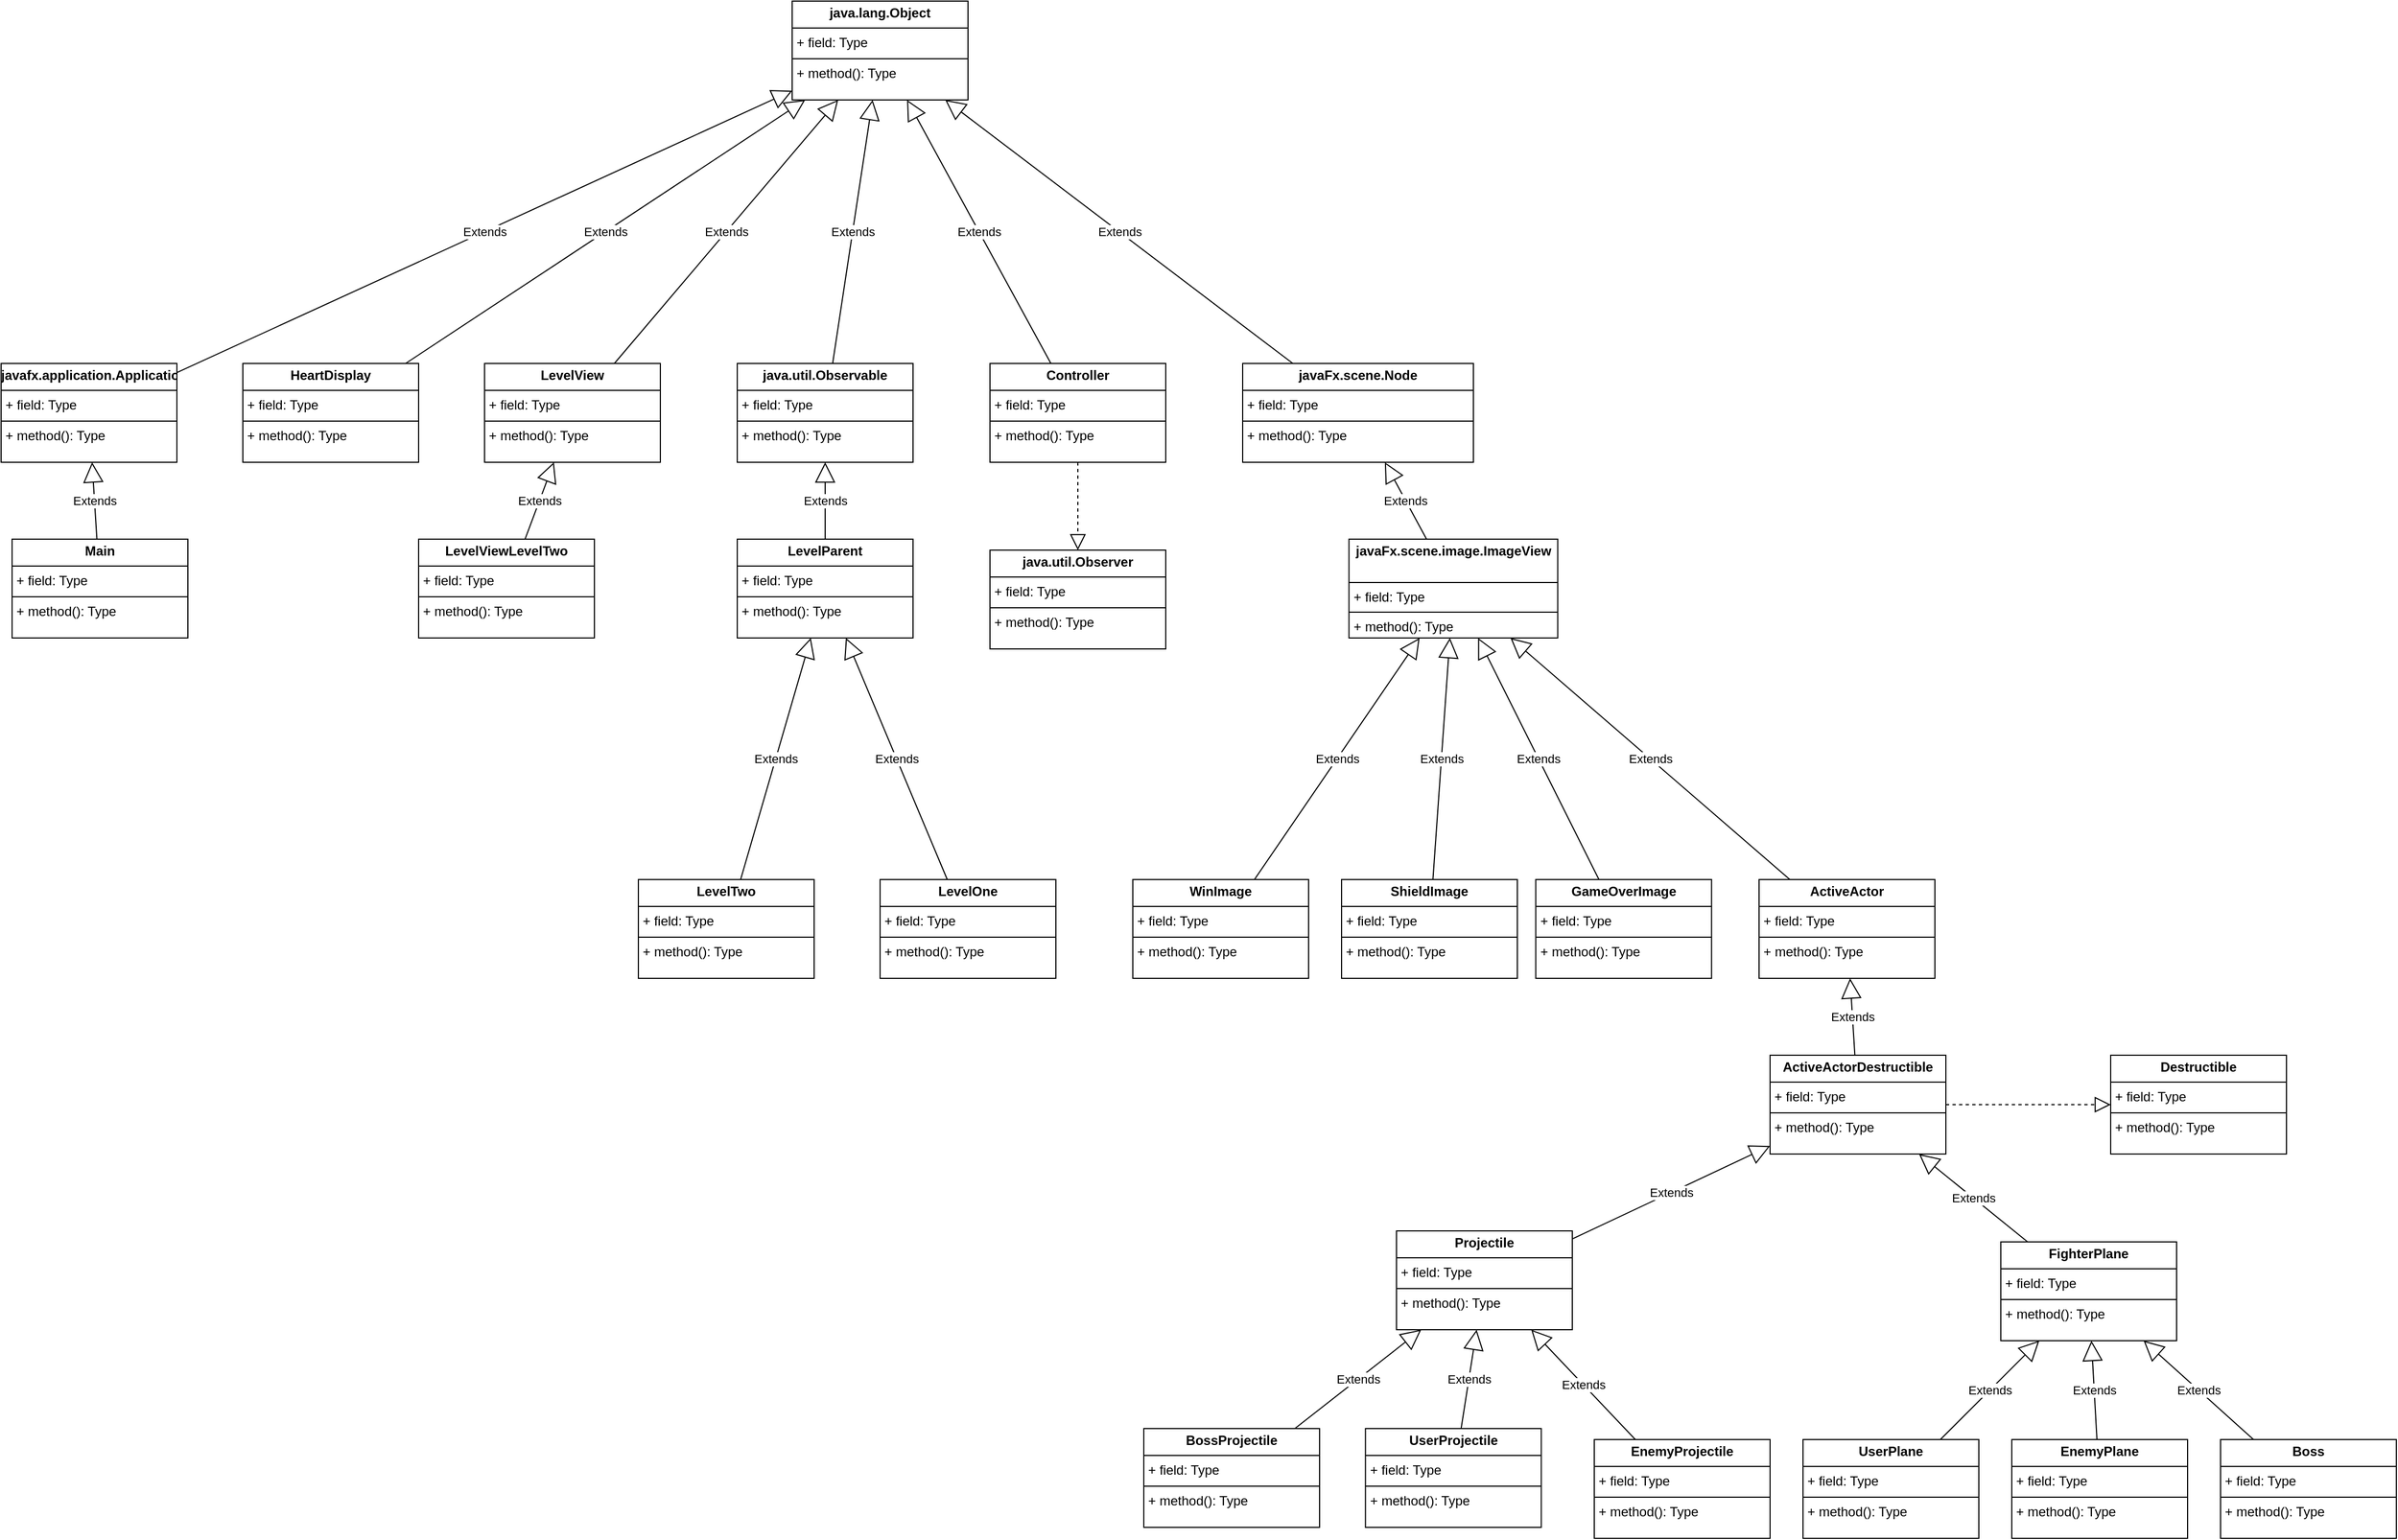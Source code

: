 <mxfile version="24.7.8">
  <diagram id="C5RBs43oDa-KdzZeNtuy" name="Page-1">
    <mxGraphModel dx="1410" dy="1514" grid="1" gridSize="10" guides="1" tooltips="1" connect="1" arrows="1" fold="1" page="1" pageScale="1" pageWidth="827" pageHeight="1169" math="0" shadow="0">
      <root>
        <mxCell id="WIyWlLk6GJQsqaUBKTNV-0" />
        <mxCell id="WIyWlLk6GJQsqaUBKTNV-1" parent="WIyWlLk6GJQsqaUBKTNV-0" />
        <mxCell id="UPdafkcV8cUDUH9bZwVA-0" value="&lt;p style=&quot;margin:0px;margin-top:4px;text-align:center;&quot;&gt;&lt;b&gt;Main&lt;/b&gt;&lt;/p&gt;&lt;hr size=&quot;1&quot; style=&quot;border-style:solid;&quot;&gt;&lt;p style=&quot;margin:0px;margin-left:4px;&quot;&gt;+ field: Type&lt;/p&gt;&lt;hr size=&quot;1&quot; style=&quot;border-style:solid;&quot;&gt;&lt;p style=&quot;margin:0px;margin-left:4px;&quot;&gt;+ method(): Type&lt;/p&gt;" style="verticalAlign=top;align=left;overflow=fill;html=1;whiteSpace=wrap;" parent="WIyWlLk6GJQsqaUBKTNV-1" vertex="1">
          <mxGeometry x="-690" y="10" width="160" height="90" as="geometry" />
        </mxCell>
        <mxCell id="UPdafkcV8cUDUH9bZwVA-1" value="&lt;p style=&quot;margin:0px;margin-top:4px;text-align:center;&quot;&gt;&lt;b&gt;Controller&lt;/b&gt;&lt;/p&gt;&lt;hr size=&quot;1&quot; style=&quot;border-style:solid;&quot;&gt;&lt;p style=&quot;margin:0px;margin-left:4px;&quot;&gt;+ field: Type&lt;/p&gt;&lt;hr size=&quot;1&quot; style=&quot;border-style:solid;&quot;&gt;&lt;p style=&quot;margin:0px;margin-left:4px;&quot;&gt;+ method(): Type&lt;/p&gt;" style="verticalAlign=top;align=left;overflow=fill;html=1;whiteSpace=wrap;" parent="WIyWlLk6GJQsqaUBKTNV-1" vertex="1">
          <mxGeometry x="200" y="-150" width="160" height="90" as="geometry" />
        </mxCell>
        <mxCell id="UPdafkcV8cUDUH9bZwVA-2" value="&lt;p style=&quot;margin:0px;margin-top:4px;text-align:center;&quot;&gt;&lt;b&gt;HeartDisplay&lt;/b&gt;&lt;/p&gt;&lt;hr size=&quot;1&quot; style=&quot;border-style:solid;&quot;&gt;&lt;p style=&quot;margin:0px;margin-left:4px;&quot;&gt;+ field: Type&lt;/p&gt;&lt;hr size=&quot;1&quot; style=&quot;border-style:solid;&quot;&gt;&lt;p style=&quot;margin:0px;margin-left:4px;&quot;&gt;+ method(): Type&lt;/p&gt;" style="verticalAlign=top;align=left;overflow=fill;html=1;whiteSpace=wrap;" parent="WIyWlLk6GJQsqaUBKTNV-1" vertex="1">
          <mxGeometry x="-480" y="-150" width="160" height="90" as="geometry" />
        </mxCell>
        <mxCell id="UPdafkcV8cUDUH9bZwVA-3" value="&lt;p style=&quot;margin:0px;margin-top:4px;text-align:center;&quot;&gt;&lt;b&gt;LevelView&lt;/b&gt;&lt;/p&gt;&lt;hr size=&quot;1&quot; style=&quot;border-style:solid;&quot;&gt;&lt;p style=&quot;margin:0px;margin-left:4px;&quot;&gt;+ field: Type&lt;/p&gt;&lt;hr size=&quot;1&quot; style=&quot;border-style:solid;&quot;&gt;&lt;p style=&quot;margin:0px;margin-left:4px;&quot;&gt;+ method(): Type&lt;/p&gt;" style="verticalAlign=top;align=left;overflow=fill;html=1;whiteSpace=wrap;" parent="WIyWlLk6GJQsqaUBKTNV-1" vertex="1">
          <mxGeometry x="-260" y="-150" width="160" height="90" as="geometry" />
        </mxCell>
        <mxCell id="UPdafkcV8cUDUH9bZwVA-4" value="&lt;p style=&quot;margin:0px;margin-top:4px;text-align:center;&quot;&gt;&lt;b&gt;LevelViewLevelTwo&lt;/b&gt;&lt;/p&gt;&lt;hr size=&quot;1&quot; style=&quot;border-style:solid;&quot;&gt;&lt;p style=&quot;margin:0px;margin-left:4px;&quot;&gt;+ field: Type&lt;/p&gt;&lt;hr size=&quot;1&quot; style=&quot;border-style:solid;&quot;&gt;&lt;p style=&quot;margin:0px;margin-left:4px;&quot;&gt;+ method(): Type&lt;/p&gt;" style="verticalAlign=top;align=left;overflow=fill;html=1;whiteSpace=wrap;" parent="WIyWlLk6GJQsqaUBKTNV-1" vertex="1">
          <mxGeometry x="-320" y="10" width="160" height="90" as="geometry" />
        </mxCell>
        <mxCell id="UPdafkcV8cUDUH9bZwVA-5" value="&lt;p style=&quot;margin:0px;margin-top:4px;text-align:center;&quot;&gt;&lt;b&gt;ActiveActor&lt;/b&gt;&lt;/p&gt;&lt;hr size=&quot;1&quot; style=&quot;border-style:solid;&quot;&gt;&lt;p style=&quot;margin:0px;margin-left:4px;&quot;&gt;+ field: Type&lt;/p&gt;&lt;hr size=&quot;1&quot; style=&quot;border-style:solid;&quot;&gt;&lt;p style=&quot;margin:0px;margin-left:4px;&quot;&gt;+ method(): Type&lt;/p&gt;" style="verticalAlign=top;align=left;overflow=fill;html=1;whiteSpace=wrap;" parent="WIyWlLk6GJQsqaUBKTNV-1" vertex="1">
          <mxGeometry x="900" y="320" width="160" height="90" as="geometry" />
        </mxCell>
        <mxCell id="UPdafkcV8cUDUH9bZwVA-6" value="&lt;p style=&quot;margin:0px;margin-top:4px;text-align:center;&quot;&gt;&lt;b&gt;ActiveActorDestructible&lt;/b&gt;&lt;/p&gt;&lt;hr size=&quot;1&quot; style=&quot;border-style:solid;&quot;&gt;&lt;p style=&quot;margin:0px;margin-left:4px;&quot;&gt;+ field: Type&lt;/p&gt;&lt;hr size=&quot;1&quot; style=&quot;border-style:solid;&quot;&gt;&lt;p style=&quot;margin:0px;margin-left:4px;&quot;&gt;+ method(): Type&lt;/p&gt;" style="verticalAlign=top;align=left;overflow=fill;html=1;whiteSpace=wrap;" parent="WIyWlLk6GJQsqaUBKTNV-1" vertex="1">
          <mxGeometry x="910" y="480" width="160" height="90" as="geometry" />
        </mxCell>
        <mxCell id="UPdafkcV8cUDUH9bZwVA-7" value="&lt;p style=&quot;margin:0px;margin-top:4px;text-align:center;&quot;&gt;&lt;b&gt;FighterPlane&lt;/b&gt;&lt;/p&gt;&lt;hr size=&quot;1&quot; style=&quot;border-style:solid;&quot;&gt;&lt;p style=&quot;margin:0px;margin-left:4px;&quot;&gt;+ field: Type&lt;/p&gt;&lt;hr size=&quot;1&quot; style=&quot;border-style:solid;&quot;&gt;&lt;p style=&quot;margin:0px;margin-left:4px;&quot;&gt;+ method(): Type&lt;/p&gt;" style="verticalAlign=top;align=left;overflow=fill;html=1;whiteSpace=wrap;" parent="WIyWlLk6GJQsqaUBKTNV-1" vertex="1">
          <mxGeometry x="1120" y="650" width="160" height="90" as="geometry" />
        </mxCell>
        <mxCell id="UPdafkcV8cUDUH9bZwVA-8" value="&lt;p style=&quot;margin:0px;margin-top:4px;text-align:center;&quot;&gt;&lt;b&gt;Boss&lt;/b&gt;&lt;/p&gt;&lt;hr size=&quot;1&quot; style=&quot;border-style:solid;&quot;&gt;&lt;p style=&quot;margin:0px;margin-left:4px;&quot;&gt;+ field: Type&lt;/p&gt;&lt;hr size=&quot;1&quot; style=&quot;border-style:solid;&quot;&gt;&lt;p style=&quot;margin:0px;margin-left:4px;&quot;&gt;+ method(): Type&lt;/p&gt;" style="verticalAlign=top;align=left;overflow=fill;html=1;whiteSpace=wrap;" parent="WIyWlLk6GJQsqaUBKTNV-1" vertex="1">
          <mxGeometry x="1320" y="830" width="160" height="90" as="geometry" />
        </mxCell>
        <mxCell id="UPdafkcV8cUDUH9bZwVA-9" value="&lt;p style=&quot;margin:0px;margin-top:4px;text-align:center;&quot;&gt;&lt;b&gt;EnemyPlane&lt;/b&gt;&lt;/p&gt;&lt;hr size=&quot;1&quot; style=&quot;border-style:solid;&quot;&gt;&lt;p style=&quot;margin:0px;margin-left:4px;&quot;&gt;+ field: Type&lt;/p&gt;&lt;hr size=&quot;1&quot; style=&quot;border-style:solid;&quot;&gt;&lt;p style=&quot;margin:0px;margin-left:4px;&quot;&gt;+ method(): Type&lt;/p&gt;" style="verticalAlign=top;align=left;overflow=fill;html=1;whiteSpace=wrap;" parent="WIyWlLk6GJQsqaUBKTNV-1" vertex="1">
          <mxGeometry x="1130" y="830" width="160" height="90" as="geometry" />
        </mxCell>
        <mxCell id="UPdafkcV8cUDUH9bZwVA-10" value="&lt;p style=&quot;margin:0px;margin-top:4px;text-align:center;&quot;&gt;&lt;b&gt;UserPlane&lt;/b&gt;&lt;/p&gt;&lt;hr size=&quot;1&quot; style=&quot;border-style:solid;&quot;&gt;&lt;p style=&quot;margin:0px;margin-left:4px;&quot;&gt;+ field: Type&lt;/p&gt;&lt;hr size=&quot;1&quot; style=&quot;border-style:solid;&quot;&gt;&lt;p style=&quot;margin:0px;margin-left:4px;&quot;&gt;+ method(): Type&lt;/p&gt;" style="verticalAlign=top;align=left;overflow=fill;html=1;whiteSpace=wrap;" parent="WIyWlLk6GJQsqaUBKTNV-1" vertex="1">
          <mxGeometry x="940" y="830" width="160" height="90" as="geometry" />
        </mxCell>
        <mxCell id="UPdafkcV8cUDUH9bZwVA-11" value="&lt;p style=&quot;margin:0px;margin-top:4px;text-align:center;&quot;&gt;&lt;b&gt;Projectile&lt;/b&gt;&lt;/p&gt;&lt;hr size=&quot;1&quot; style=&quot;border-style:solid;&quot;&gt;&lt;p style=&quot;margin:0px;margin-left:4px;&quot;&gt;+ field: Type&lt;/p&gt;&lt;hr size=&quot;1&quot; style=&quot;border-style:solid;&quot;&gt;&lt;p style=&quot;margin:0px;margin-left:4px;&quot;&gt;+ method(): Type&lt;/p&gt;" style="verticalAlign=top;align=left;overflow=fill;html=1;whiteSpace=wrap;" parent="WIyWlLk6GJQsqaUBKTNV-1" vertex="1">
          <mxGeometry x="570" y="640" width="160" height="90" as="geometry" />
        </mxCell>
        <mxCell id="UPdafkcV8cUDUH9bZwVA-12" value="&lt;p style=&quot;margin:0px;margin-top:4px;text-align:center;&quot;&gt;&lt;b&gt;BossProjectile&lt;/b&gt;&lt;/p&gt;&lt;hr size=&quot;1&quot; style=&quot;border-style:solid;&quot;&gt;&lt;p style=&quot;margin:0px;margin-left:4px;&quot;&gt;+ field: Type&lt;/p&gt;&lt;hr size=&quot;1&quot; style=&quot;border-style:solid;&quot;&gt;&lt;p style=&quot;margin:0px;margin-left:4px;&quot;&gt;+ method(): Type&lt;/p&gt;" style="verticalAlign=top;align=left;overflow=fill;html=1;whiteSpace=wrap;" parent="WIyWlLk6GJQsqaUBKTNV-1" vertex="1">
          <mxGeometry x="340" y="820" width="160" height="90" as="geometry" />
        </mxCell>
        <mxCell id="UPdafkcV8cUDUH9bZwVA-13" value="&lt;p style=&quot;margin:0px;margin-top:4px;text-align:center;&quot;&gt;&lt;b&gt;EnemyProjectile&lt;/b&gt;&lt;/p&gt;&lt;hr size=&quot;1&quot; style=&quot;border-style:solid;&quot;&gt;&lt;p style=&quot;margin:0px;margin-left:4px;&quot;&gt;+ field: Type&lt;/p&gt;&lt;hr size=&quot;1&quot; style=&quot;border-style:solid;&quot;&gt;&lt;p style=&quot;margin:0px;margin-left:4px;&quot;&gt;+ method(): Type&lt;/p&gt;" style="verticalAlign=top;align=left;overflow=fill;html=1;whiteSpace=wrap;" parent="WIyWlLk6GJQsqaUBKTNV-1" vertex="1">
          <mxGeometry x="750" y="830" width="160" height="90" as="geometry" />
        </mxCell>
        <mxCell id="UPdafkcV8cUDUH9bZwVA-14" value="&lt;p style=&quot;margin:0px;margin-top:4px;text-align:center;&quot;&gt;&lt;b&gt;UserProjectile&lt;/b&gt;&lt;/p&gt;&lt;hr size=&quot;1&quot; style=&quot;border-style:solid;&quot;&gt;&lt;p style=&quot;margin:0px;margin-left:4px;&quot;&gt;+ field: Type&lt;/p&gt;&lt;hr size=&quot;1&quot; style=&quot;border-style:solid;&quot;&gt;&lt;p style=&quot;margin:0px;margin-left:4px;&quot;&gt;+ method(): Type&lt;/p&gt;" style="verticalAlign=top;align=left;overflow=fill;html=1;whiteSpace=wrap;" parent="WIyWlLk6GJQsqaUBKTNV-1" vertex="1">
          <mxGeometry x="541.75" y="820" width="160" height="90" as="geometry" />
        </mxCell>
        <mxCell id="UPdafkcV8cUDUH9bZwVA-15" value="&lt;p style=&quot;margin:0px;margin-top:4px;text-align:center;&quot;&gt;&lt;b&gt;javaFx.scene.image.ImageView&lt;/b&gt;&lt;br&gt;&lt;/p&gt;&lt;div&gt;&lt;b&gt;&lt;br&gt;&lt;/b&gt;&lt;/div&gt;&lt;hr size=&quot;1&quot; style=&quot;border-style:solid;&quot;&gt;&lt;p style=&quot;margin:0px;margin-left:4px;&quot;&gt;+ field: Type&lt;/p&gt;&lt;hr size=&quot;1&quot; style=&quot;border-style:solid;&quot;&gt;&lt;p style=&quot;margin:0px;margin-left:4px;&quot;&gt;+ method(): Type&lt;/p&gt;" style="verticalAlign=top;align=left;overflow=fill;html=1;whiteSpace=wrap;" parent="WIyWlLk6GJQsqaUBKTNV-1" vertex="1">
          <mxGeometry x="526.75" y="10" width="190" height="90" as="geometry" />
        </mxCell>
        <mxCell id="UPdafkcV8cUDUH9bZwVA-16" value="&lt;p style=&quot;margin:0px;margin-top:4px;text-align:center;&quot;&gt;&lt;b&gt;javaFx.scene.Node&lt;/b&gt;&lt;/p&gt;&lt;hr size=&quot;1&quot; style=&quot;border-style:solid;&quot;&gt;&lt;p style=&quot;margin:0px;margin-left:4px;&quot;&gt;+ field: Type&lt;/p&gt;&lt;hr size=&quot;1&quot; style=&quot;border-style:solid;&quot;&gt;&lt;p style=&quot;margin:0px;margin-left:4px;&quot;&gt;+ method(): Type&lt;/p&gt;" style="verticalAlign=top;align=left;overflow=fill;html=1;whiteSpace=wrap;" parent="WIyWlLk6GJQsqaUBKTNV-1" vertex="1">
          <mxGeometry x="430" y="-150" width="210" height="90" as="geometry" />
        </mxCell>
        <mxCell id="UPdafkcV8cUDUH9bZwVA-17" value="&lt;p style=&quot;margin:0px;margin-top:4px;text-align:center;&quot;&gt;&lt;b&gt;GameOverImage&lt;/b&gt;&lt;/p&gt;&lt;hr size=&quot;1&quot; style=&quot;border-style:solid;&quot;&gt;&lt;p style=&quot;margin:0px;margin-left:4px;&quot;&gt;+ field: Type&lt;/p&gt;&lt;hr size=&quot;1&quot; style=&quot;border-style:solid;&quot;&gt;&lt;p style=&quot;margin:0px;margin-left:4px;&quot;&gt;+ method(): Type&lt;/p&gt;" style="verticalAlign=top;align=left;overflow=fill;html=1;whiteSpace=wrap;" parent="WIyWlLk6GJQsqaUBKTNV-1" vertex="1">
          <mxGeometry x="696.75" y="320" width="160" height="90" as="geometry" />
        </mxCell>
        <mxCell id="yCX9GcnEQA9gHWbhloCj-0" value="&lt;p style=&quot;margin:0px;margin-top:4px;text-align:center;&quot;&gt;&lt;b&gt;ShieldImage&lt;/b&gt;&lt;/p&gt;&lt;hr size=&quot;1&quot; style=&quot;border-style:solid;&quot;&gt;&lt;p style=&quot;margin:0px;margin-left:4px;&quot;&gt;+ field: Type&lt;/p&gt;&lt;hr size=&quot;1&quot; style=&quot;border-style:solid;&quot;&gt;&lt;p style=&quot;margin:0px;margin-left:4px;&quot;&gt;+ method(): Type&lt;/p&gt;" style="verticalAlign=top;align=left;overflow=fill;html=1;whiteSpace=wrap;" parent="WIyWlLk6GJQsqaUBKTNV-1" vertex="1">
          <mxGeometry x="520" y="320" width="160" height="90" as="geometry" />
        </mxCell>
        <mxCell id="yCX9GcnEQA9gHWbhloCj-1" value="&lt;p style=&quot;margin:0px;margin-top:4px;text-align:center;&quot;&gt;&lt;b&gt;WinImage&lt;/b&gt;&lt;/p&gt;&lt;hr size=&quot;1&quot; style=&quot;border-style:solid;&quot;&gt;&lt;p style=&quot;margin:0px;margin-left:4px;&quot;&gt;+ field: Type&lt;/p&gt;&lt;hr size=&quot;1&quot; style=&quot;border-style:solid;&quot;&gt;&lt;p style=&quot;margin:0px;margin-left:4px;&quot;&gt;+ method(): Type&lt;/p&gt;" style="verticalAlign=top;align=left;overflow=fill;html=1;whiteSpace=wrap;" parent="WIyWlLk6GJQsqaUBKTNV-1" vertex="1">
          <mxGeometry x="330" y="320" width="160" height="90" as="geometry" />
        </mxCell>
        <mxCell id="yCX9GcnEQA9gHWbhloCj-2" value="&lt;p style=&quot;margin:0px;margin-top:4px;text-align:center;&quot;&gt;&lt;b&gt;java.util.Observable&lt;/b&gt;&lt;/p&gt;&lt;hr size=&quot;1&quot; style=&quot;border-style:solid;&quot;&gt;&lt;p style=&quot;margin:0px;margin-left:4px;&quot;&gt;+ field: Type&lt;/p&gt;&lt;hr size=&quot;1&quot; style=&quot;border-style:solid;&quot;&gt;&lt;p style=&quot;margin:0px;margin-left:4px;&quot;&gt;+ method(): Type&lt;/p&gt;" style="verticalAlign=top;align=left;overflow=fill;html=1;whiteSpace=wrap;" parent="WIyWlLk6GJQsqaUBKTNV-1" vertex="1">
          <mxGeometry x="-30" y="-150" width="160" height="90" as="geometry" />
        </mxCell>
        <mxCell id="yCX9GcnEQA9gHWbhloCj-3" value="&lt;p style=&quot;margin:0px;margin-top:4px;text-align:center;&quot;&gt;&lt;b&gt;LevelParent&lt;/b&gt;&lt;/p&gt;&lt;hr size=&quot;1&quot; style=&quot;border-style:solid;&quot;&gt;&lt;p style=&quot;margin:0px;margin-left:4px;&quot;&gt;+ field: Type&lt;/p&gt;&lt;hr size=&quot;1&quot; style=&quot;border-style:solid;&quot;&gt;&lt;p style=&quot;margin:0px;margin-left:4px;&quot;&gt;+ method(): Type&lt;/p&gt;" style="verticalAlign=top;align=left;overflow=fill;html=1;whiteSpace=wrap;" parent="WIyWlLk6GJQsqaUBKTNV-1" vertex="1">
          <mxGeometry x="-30" y="10" width="160" height="90" as="geometry" />
        </mxCell>
        <mxCell id="yCX9GcnEQA9gHWbhloCj-4" value="&lt;p style=&quot;margin:0px;margin-top:4px;text-align:center;&quot;&gt;&lt;b&gt;LevelOne&lt;/b&gt;&lt;/p&gt;&lt;hr size=&quot;1&quot; style=&quot;border-style:solid;&quot;&gt;&lt;p style=&quot;margin:0px;margin-left:4px;&quot;&gt;+ field: Type&lt;/p&gt;&lt;hr size=&quot;1&quot; style=&quot;border-style:solid;&quot;&gt;&lt;p style=&quot;margin:0px;margin-left:4px;&quot;&gt;+ method(): Type&lt;/p&gt;" style="verticalAlign=top;align=left;overflow=fill;html=1;whiteSpace=wrap;" parent="WIyWlLk6GJQsqaUBKTNV-1" vertex="1">
          <mxGeometry x="100" y="320" width="160" height="90" as="geometry" />
        </mxCell>
        <mxCell id="yCX9GcnEQA9gHWbhloCj-5" value="&lt;p style=&quot;margin:0px;margin-top:4px;text-align:center;&quot;&gt;&lt;b&gt;LevelTwo&lt;/b&gt;&lt;/p&gt;&lt;hr size=&quot;1&quot; style=&quot;border-style:solid;&quot;&gt;&lt;p style=&quot;margin:0px;margin-left:4px;&quot;&gt;+ field: Type&lt;/p&gt;&lt;hr size=&quot;1&quot; style=&quot;border-style:solid;&quot;&gt;&lt;p style=&quot;margin:0px;margin-left:4px;&quot;&gt;+ method(): Type&lt;/p&gt;" style="verticalAlign=top;align=left;overflow=fill;html=1;whiteSpace=wrap;" parent="WIyWlLk6GJQsqaUBKTNV-1" vertex="1">
          <mxGeometry x="-120" y="320" width="160" height="90" as="geometry" />
        </mxCell>
        <mxCell id="yCX9GcnEQA9gHWbhloCj-6" value="Extends" style="endArrow=block;endSize=16;endFill=0;html=1;rounded=0;" parent="WIyWlLk6GJQsqaUBKTNV-1" source="yCX9GcnEQA9gHWbhloCj-3" target="yCX9GcnEQA9gHWbhloCj-2" edge="1">
          <mxGeometry width="160" relative="1" as="geometry">
            <mxPoint x="-460" y="690" as="sourcePoint" />
            <mxPoint x="-300" y="690" as="targetPoint" />
          </mxGeometry>
        </mxCell>
        <mxCell id="yCX9GcnEQA9gHWbhloCj-7" value="Extends" style="endArrow=block;endSize=16;endFill=0;html=1;rounded=0;" parent="WIyWlLk6GJQsqaUBKTNV-1" source="yCX9GcnEQA9gHWbhloCj-4" target="yCX9GcnEQA9gHWbhloCj-3" edge="1">
          <mxGeometry width="160" relative="1" as="geometry">
            <mxPoint x="-160" y="710" as="sourcePoint" />
            <mxPoint y="710" as="targetPoint" />
          </mxGeometry>
        </mxCell>
        <mxCell id="yCX9GcnEQA9gHWbhloCj-8" value="Extends" style="endArrow=block;endSize=16;endFill=0;html=1;rounded=0;" parent="WIyWlLk6GJQsqaUBKTNV-1" source="yCX9GcnEQA9gHWbhloCj-5" target="yCX9GcnEQA9gHWbhloCj-3" edge="1">
          <mxGeometry width="160" relative="1" as="geometry">
            <mxPoint x="-410" y="820" as="sourcePoint" />
            <mxPoint x="-250" y="820" as="targetPoint" />
          </mxGeometry>
        </mxCell>
        <mxCell id="yCX9GcnEQA9gHWbhloCj-9" value="Extends" style="endArrow=block;endSize=16;endFill=0;html=1;rounded=0;" parent="WIyWlLk6GJQsqaUBKTNV-1" source="UPdafkcV8cUDUH9bZwVA-12" target="UPdafkcV8cUDUH9bZwVA-11" edge="1">
          <mxGeometry width="160" relative="1" as="geometry">
            <mxPoint x="-300" y="1380" as="sourcePoint" />
            <mxPoint x="-140" y="1380" as="targetPoint" />
          </mxGeometry>
        </mxCell>
        <mxCell id="yCX9GcnEQA9gHWbhloCj-10" value="Extends" style="endArrow=block;endSize=16;endFill=0;html=1;rounded=0;" parent="WIyWlLk6GJQsqaUBKTNV-1" source="UPdafkcV8cUDUH9bZwVA-9" target="UPdafkcV8cUDUH9bZwVA-7" edge="1">
          <mxGeometry width="160" relative="1" as="geometry">
            <mxPoint x="90" y="770" as="sourcePoint" />
            <mxPoint x="250" y="770" as="targetPoint" />
          </mxGeometry>
        </mxCell>
        <mxCell id="yCX9GcnEQA9gHWbhloCj-11" value="Extends" style="endArrow=block;endSize=16;endFill=0;html=1;rounded=0;" parent="WIyWlLk6GJQsqaUBKTNV-1" source="UPdafkcV8cUDUH9bZwVA-8" target="UPdafkcV8cUDUH9bZwVA-7" edge="1">
          <mxGeometry width="160" relative="1" as="geometry">
            <mxPoint x="100" y="780" as="sourcePoint" />
            <mxPoint x="260" y="780" as="targetPoint" />
          </mxGeometry>
        </mxCell>
        <mxCell id="yCX9GcnEQA9gHWbhloCj-12" value="Extends" style="endArrow=block;endSize=16;endFill=0;html=1;rounded=0;" parent="WIyWlLk6GJQsqaUBKTNV-1" source="UPdafkcV8cUDUH9bZwVA-10" target="UPdafkcV8cUDUH9bZwVA-7" edge="1">
          <mxGeometry width="160" relative="1" as="geometry">
            <mxPoint x="110" y="790" as="sourcePoint" />
            <mxPoint x="270" y="790" as="targetPoint" />
          </mxGeometry>
        </mxCell>
        <mxCell id="yCX9GcnEQA9gHWbhloCj-13" value="Extends" style="endArrow=block;endSize=16;endFill=0;html=1;rounded=0;" parent="WIyWlLk6GJQsqaUBKTNV-1" source="UPdafkcV8cUDUH9bZwVA-7" target="UPdafkcV8cUDUH9bZwVA-6" edge="1">
          <mxGeometry width="160" relative="1" as="geometry">
            <mxPoint x="246.75" y="690" as="sourcePoint" />
            <mxPoint x="406.75" y="690" as="targetPoint" />
          </mxGeometry>
        </mxCell>
        <mxCell id="yCX9GcnEQA9gHWbhloCj-14" value="Extends" style="endArrow=block;endSize=16;endFill=0;html=1;rounded=0;" parent="WIyWlLk6GJQsqaUBKTNV-1" source="UPdafkcV8cUDUH9bZwVA-0" target="yCX9GcnEQA9gHWbhloCj-24" edge="1">
          <mxGeometry width="160" relative="1" as="geometry">
            <mxPoint x="-120" y="100" as="sourcePoint" />
            <mxPoint x="40" y="100" as="targetPoint" />
          </mxGeometry>
        </mxCell>
        <mxCell id="yCX9GcnEQA9gHWbhloCj-15" value="Extends" style="endArrow=block;endSize=16;endFill=0;html=1;rounded=0;" parent="WIyWlLk6GJQsqaUBKTNV-1" source="UPdafkcV8cUDUH9bZwVA-6" target="UPdafkcV8cUDUH9bZwVA-5" edge="1">
          <mxGeometry width="160" relative="1" as="geometry">
            <mxPoint x="266.75" y="710" as="sourcePoint" />
            <mxPoint x="426.75" y="710" as="targetPoint" />
          </mxGeometry>
        </mxCell>
        <mxCell id="yCX9GcnEQA9gHWbhloCj-16" value="Extends" style="endArrow=block;endSize=16;endFill=0;html=1;rounded=0;" parent="WIyWlLk6GJQsqaUBKTNV-1" source="UPdafkcV8cUDUH9bZwVA-14" target="UPdafkcV8cUDUH9bZwVA-11" edge="1">
          <mxGeometry width="160" relative="1" as="geometry">
            <mxPoint x="-360" y="1170" as="sourcePoint" />
            <mxPoint x="-200" y="1170" as="targetPoint" />
          </mxGeometry>
        </mxCell>
        <mxCell id="yCX9GcnEQA9gHWbhloCj-17" value="Extends" style="endArrow=block;endSize=16;endFill=0;html=1;rounded=0;" parent="WIyWlLk6GJQsqaUBKTNV-1" source="UPdafkcV8cUDUH9bZwVA-13" target="UPdafkcV8cUDUH9bZwVA-11" edge="1">
          <mxGeometry width="160" relative="1" as="geometry">
            <mxPoint x="-350" y="1180" as="sourcePoint" />
            <mxPoint x="-190" y="1180" as="targetPoint" />
          </mxGeometry>
        </mxCell>
        <mxCell id="yCX9GcnEQA9gHWbhloCj-18" value="Extends" style="endArrow=block;endSize=16;endFill=0;html=1;rounded=0;" parent="WIyWlLk6GJQsqaUBKTNV-1" source="UPdafkcV8cUDUH9bZwVA-15" target="UPdafkcV8cUDUH9bZwVA-16" edge="1">
          <mxGeometry width="160" relative="1" as="geometry">
            <mxPoint x="180" y="560" as="sourcePoint" />
            <mxPoint x="340" y="560" as="targetPoint" />
          </mxGeometry>
        </mxCell>
        <mxCell id="yCX9GcnEQA9gHWbhloCj-19" value="Extends" style="endArrow=block;endSize=16;endFill=0;html=1;rounded=0;" parent="WIyWlLk6GJQsqaUBKTNV-1" source="UPdafkcV8cUDUH9bZwVA-5" target="UPdafkcV8cUDUH9bZwVA-15" edge="1">
          <mxGeometry width="160" relative="1" as="geometry">
            <mxPoint x="286.75" y="730" as="sourcePoint" />
            <mxPoint x="446.75" y="730" as="targetPoint" />
          </mxGeometry>
        </mxCell>
        <mxCell id="yCX9GcnEQA9gHWbhloCj-20" value="Extends" style="endArrow=block;endSize=16;endFill=0;html=1;rounded=0;" parent="WIyWlLk6GJQsqaUBKTNV-1" source="yCX9GcnEQA9gHWbhloCj-0" target="UPdafkcV8cUDUH9bZwVA-15" edge="1">
          <mxGeometry width="160" relative="1" as="geometry">
            <mxPoint x="296.75" y="740" as="sourcePoint" />
            <mxPoint x="456.75" y="740" as="targetPoint" />
          </mxGeometry>
        </mxCell>
        <mxCell id="yCX9GcnEQA9gHWbhloCj-21" value="Extends" style="endArrow=block;endSize=16;endFill=0;html=1;rounded=0;" parent="WIyWlLk6GJQsqaUBKTNV-1" source="UPdafkcV8cUDUH9bZwVA-11" target="UPdafkcV8cUDUH9bZwVA-6" edge="1">
          <mxGeometry width="160" relative="1" as="geometry">
            <mxPoint x="306.75" y="750" as="sourcePoint" />
            <mxPoint x="466.75" y="750" as="targetPoint" />
          </mxGeometry>
        </mxCell>
        <mxCell id="yCX9GcnEQA9gHWbhloCj-22" value="Extends" style="endArrow=block;endSize=16;endFill=0;html=1;rounded=0;" parent="WIyWlLk6GJQsqaUBKTNV-1" source="yCX9GcnEQA9gHWbhloCj-1" target="UPdafkcV8cUDUH9bZwVA-15" edge="1">
          <mxGeometry width="160" relative="1" as="geometry">
            <mxPoint x="520" y="550" as="sourcePoint" />
            <mxPoint x="466.75" y="750" as="targetPoint" />
          </mxGeometry>
        </mxCell>
        <mxCell id="yCX9GcnEQA9gHWbhloCj-23" value="Extends" style="endArrow=block;endSize=16;endFill=0;html=1;rounded=0;" parent="WIyWlLk6GJQsqaUBKTNV-1" source="UPdafkcV8cUDUH9bZwVA-17" target="UPdafkcV8cUDUH9bZwVA-15" edge="1">
          <mxGeometry width="160" relative="1" as="geometry">
            <mxPoint x="316.75" y="760" as="sourcePoint" />
            <mxPoint x="476.75" y="760" as="targetPoint" />
          </mxGeometry>
        </mxCell>
        <mxCell id="yCX9GcnEQA9gHWbhloCj-24" value="&lt;p style=&quot;margin:0px;margin-top:4px;text-align:center;&quot;&gt;&lt;b&gt;javafx.application.Application&lt;/b&gt;&lt;/p&gt;&lt;hr size=&quot;1&quot; style=&quot;border-style:solid;&quot;&gt;&lt;p style=&quot;margin:0px;margin-left:4px;&quot;&gt;+ field: Type&lt;/p&gt;&lt;hr size=&quot;1&quot; style=&quot;border-style:solid;&quot;&gt;&lt;p style=&quot;margin:0px;margin-left:4px;&quot;&gt;+ method(): Type&lt;/p&gt;" style="verticalAlign=top;align=left;overflow=fill;html=1;whiteSpace=wrap;" parent="WIyWlLk6GJQsqaUBKTNV-1" vertex="1">
          <mxGeometry x="-700" y="-150" width="160" height="90" as="geometry" />
        </mxCell>
        <mxCell id="yCX9GcnEQA9gHWbhloCj-25" value="Extends" style="endArrow=block;endSize=16;endFill=0;html=1;rounded=0;" parent="WIyWlLk6GJQsqaUBKTNV-1" source="yCX9GcnEQA9gHWbhloCj-24" target="yCX9GcnEQA9gHWbhloCj-29" edge="1">
          <mxGeometry width="160" relative="1" as="geometry">
            <mxPoint x="-100" y="-70" as="sourcePoint" />
            <mxPoint x="60" y="-70" as="targetPoint" />
          </mxGeometry>
        </mxCell>
        <mxCell id="yCX9GcnEQA9gHWbhloCj-26" value="Extends" style="endArrow=block;endSize=16;endFill=0;html=1;rounded=0;" parent="WIyWlLk6GJQsqaUBKTNV-1" source="yCX9GcnEQA9gHWbhloCj-2" target="yCX9GcnEQA9gHWbhloCj-29" edge="1">
          <mxGeometry width="160" relative="1" as="geometry">
            <mxPoint x="-100" y="120" as="sourcePoint" />
            <mxPoint x="60" y="120" as="targetPoint" />
          </mxGeometry>
        </mxCell>
        <mxCell id="yCX9GcnEQA9gHWbhloCj-27" value="Extends" style="endArrow=block;endSize=16;endFill=0;html=1;rounded=0;" parent="WIyWlLk6GJQsqaUBKTNV-1" source="UPdafkcV8cUDUH9bZwVA-4" target="UPdafkcV8cUDUH9bZwVA-3" edge="1">
          <mxGeometry width="160" relative="1" as="geometry">
            <mxPoint x="-90" y="130" as="sourcePoint" />
            <mxPoint x="70" y="130" as="targetPoint" />
          </mxGeometry>
        </mxCell>
        <mxCell id="yCX9GcnEQA9gHWbhloCj-28" value="Extends" style="endArrow=block;endSize=16;endFill=0;html=1;rounded=0;" parent="WIyWlLk6GJQsqaUBKTNV-1" source="UPdafkcV8cUDUH9bZwVA-3" target="yCX9GcnEQA9gHWbhloCj-29" edge="1">
          <mxGeometry width="160" relative="1" as="geometry">
            <mxPoint x="-98" y="220" as="sourcePoint" />
            <mxPoint x="-52" y="180" as="targetPoint" />
          </mxGeometry>
        </mxCell>
        <mxCell id="yCX9GcnEQA9gHWbhloCj-29" value="&lt;p style=&quot;margin:0px;margin-top:4px;text-align:center;&quot;&gt;&lt;b&gt;java.lang.Object&lt;/b&gt;&lt;/p&gt;&lt;hr size=&quot;1&quot; style=&quot;border-style:solid;&quot;&gt;&lt;p style=&quot;margin:0px;margin-left:4px;&quot;&gt;+ field: Type&lt;/p&gt;&lt;hr size=&quot;1&quot; style=&quot;border-style:solid;&quot;&gt;&lt;p style=&quot;margin:0px;margin-left:4px;&quot;&gt;+ method(): Type&lt;/p&gt;" style="verticalAlign=top;align=left;overflow=fill;html=1;whiteSpace=wrap;" parent="WIyWlLk6GJQsqaUBKTNV-1" vertex="1">
          <mxGeometry x="20" y="-480" width="160" height="90" as="geometry" />
        </mxCell>
        <mxCell id="yCX9GcnEQA9gHWbhloCj-30" value="Extends" style="endArrow=block;endSize=16;endFill=0;html=1;rounded=0;" parent="WIyWlLk6GJQsqaUBKTNV-1" source="UPdafkcV8cUDUH9bZwVA-2" target="yCX9GcnEQA9gHWbhloCj-29" edge="1">
          <mxGeometry width="160" relative="1" as="geometry">
            <mxPoint x="-90" y="-60" as="sourcePoint" />
            <mxPoint x="70" y="-60" as="targetPoint" />
          </mxGeometry>
        </mxCell>
        <mxCell id="yCX9GcnEQA9gHWbhloCj-31" value="Extends" style="endArrow=block;endSize=16;endFill=0;html=1;rounded=0;" parent="WIyWlLk6GJQsqaUBKTNV-1" source="UPdafkcV8cUDUH9bZwVA-16" target="yCX9GcnEQA9gHWbhloCj-29" edge="1">
          <mxGeometry width="160" relative="1" as="geometry">
            <mxPoint x="-80" y="-50" as="sourcePoint" />
            <mxPoint x="80" y="-50" as="targetPoint" />
          </mxGeometry>
        </mxCell>
        <mxCell id="yCX9GcnEQA9gHWbhloCj-32" value="Extends" style="endArrow=block;endSize=16;endFill=0;html=1;rounded=0;" parent="WIyWlLk6GJQsqaUBKTNV-1" source="UPdafkcV8cUDUH9bZwVA-1" target="yCX9GcnEQA9gHWbhloCj-29" edge="1">
          <mxGeometry width="160" relative="1" as="geometry">
            <mxPoint x="-70" y="-40" as="sourcePoint" />
            <mxPoint x="90" y="-40" as="targetPoint" />
          </mxGeometry>
        </mxCell>
        <mxCell id="yCX9GcnEQA9gHWbhloCj-69" value="&lt;p style=&quot;margin:0px;margin-top:4px;text-align:center;&quot;&gt;&lt;b&gt;Destructible&lt;/b&gt;&lt;/p&gt;&lt;hr size=&quot;1&quot; style=&quot;border-style:solid;&quot;&gt;&lt;p style=&quot;margin:0px;margin-left:4px;&quot;&gt;+ field: Type&lt;/p&gt;&lt;hr size=&quot;1&quot; style=&quot;border-style:solid;&quot;&gt;&lt;p style=&quot;margin:0px;margin-left:4px;&quot;&gt;+ method(): Type&lt;/p&gt;" style="verticalAlign=top;align=left;overflow=fill;html=1;whiteSpace=wrap;" parent="WIyWlLk6GJQsqaUBKTNV-1" vertex="1">
          <mxGeometry x="1220" y="480" width="160" height="90" as="geometry" />
        </mxCell>
        <mxCell id="yCX9GcnEQA9gHWbhloCj-70" value="" style="endArrow=block;dashed=1;endFill=0;endSize=12;html=1;rounded=0;" parent="WIyWlLk6GJQsqaUBKTNV-1" source="UPdafkcV8cUDUH9bZwVA-6" target="yCX9GcnEQA9gHWbhloCj-69" edge="1">
          <mxGeometry width="160" relative="1" as="geometry">
            <mxPoint x="980" y="640" as="sourcePoint" />
            <mxPoint x="1140" y="640" as="targetPoint" />
          </mxGeometry>
        </mxCell>
        <mxCell id="mDX4geJkNy_jvrqIwRqo-0" value="&lt;p style=&quot;margin:0px;margin-top:4px;text-align:center;&quot;&gt;&lt;b&gt;java.util.Observer&lt;/b&gt;&lt;/p&gt;&lt;hr size=&quot;1&quot; style=&quot;border-style:solid;&quot;&gt;&lt;p style=&quot;margin:0px;margin-left:4px;&quot;&gt;+ field: Type&lt;/p&gt;&lt;hr size=&quot;1&quot; style=&quot;border-style:solid;&quot;&gt;&lt;p style=&quot;margin:0px;margin-left:4px;&quot;&gt;+ method(): Type&lt;/p&gt;" style="verticalAlign=top;align=left;overflow=fill;html=1;whiteSpace=wrap;" parent="WIyWlLk6GJQsqaUBKTNV-1" vertex="1">
          <mxGeometry x="200" y="20" width="160" height="90" as="geometry" />
        </mxCell>
        <mxCell id="mDX4geJkNy_jvrqIwRqo-2" value="" style="endArrow=block;dashed=1;endFill=0;endSize=12;html=1;rounded=0;" parent="WIyWlLk6GJQsqaUBKTNV-1" source="UPdafkcV8cUDUH9bZwVA-1" target="mDX4geJkNy_jvrqIwRqo-0" edge="1">
          <mxGeometry width="160" relative="1" as="geometry">
            <mxPoint x="280" y="60" as="sourcePoint" />
            <mxPoint x="440" y="60" as="targetPoint" />
          </mxGeometry>
        </mxCell>
      </root>
    </mxGraphModel>
  </diagram>
</mxfile>
